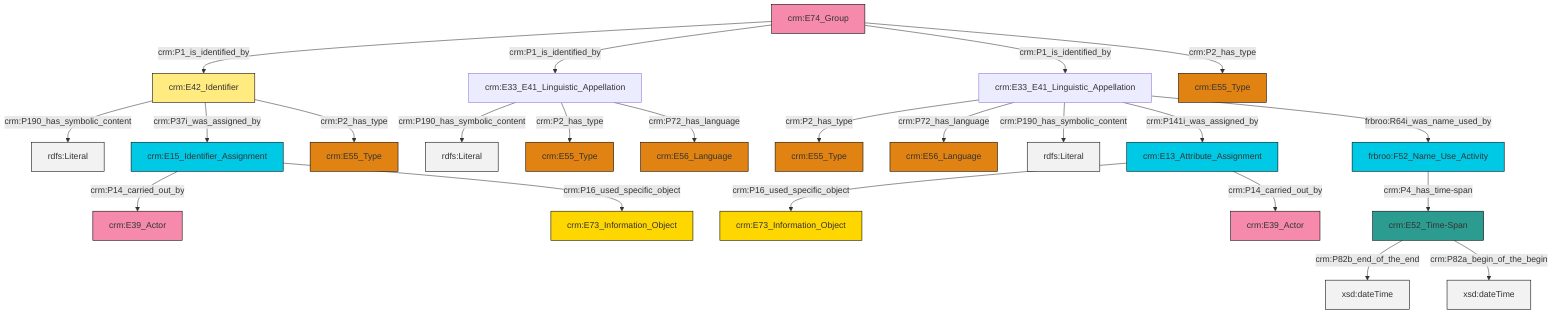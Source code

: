 graph TD
classDef Literal fill:#f2f2f2,stroke:#000000;
classDef CRM_Entity fill:#FFFFFF,stroke:#000000;
classDef Temporal_Entity fill:#00C9E6, stroke:#000000;
classDef Type fill:#E18312, stroke:#000000;
classDef Time-Span fill:#2C9C91, stroke:#000000;
classDef Appellation fill:#FFEB7F, stroke:#000000;
classDef Place fill:#008836, stroke:#000000;
classDef Persistent_Item fill:#B266B2, stroke:#000000;
classDef Conceptual_Object fill:#FFD700, stroke:#000000;
classDef Physical_Thing fill:#D2B48C, stroke:#000000;
classDef Actor fill:#f58aad, stroke:#000000;
classDef PC_Classes fill:#4ce600, stroke:#000000;
classDef Multi fill:#cccccc,stroke:#000000;

0["crm:E74_Group"]:::Actor -->|crm:P1_is_identified_by| 1["crm:E42_Identifier"]:::Appellation
2["crm:E15_Identifier_Assignment"]:::Temporal_Entity -->|crm:P14_carried_out_by| 3["crm:E39_Actor"]:::Actor
8["crm:E13_Attribute_Assignment"]:::Temporal_Entity -->|crm:P16_used_specific_object| 4["crm:E73_Information_Object"]:::Conceptual_Object
9["crm:E52_Time-Span"]:::Time-Span -->|crm:P82b_end_of_the_end| 10[xsd:dateTime]:::Literal
8["crm:E13_Attribute_Assignment"]:::Temporal_Entity -->|crm:P14_carried_out_by| 11["crm:E39_Actor"]:::Actor
12["crm:E33_E41_Linguistic_Appellation"]:::Default -->|crm:P2_has_type| 13["crm:E55_Type"]:::Type
0["crm:E74_Group"]:::Actor -->|crm:P1_is_identified_by| 16["crm:E33_E41_Linguistic_Appellation"]:::Default
16["crm:E33_E41_Linguistic_Appellation"]:::Default -->|crm:P190_has_symbolic_content| 17[rdfs:Literal]:::Literal
1["crm:E42_Identifier"]:::Appellation -->|crm:P190_has_symbolic_content| 21[rdfs:Literal]:::Literal
16["crm:E33_E41_Linguistic_Appellation"]:::Default -->|crm:P2_has_type| 14["crm:E55_Type"]:::Type
12["crm:E33_E41_Linguistic_Appellation"]:::Default -->|crm:P72_has_language| 23["crm:E56_Language"]:::Type
12["crm:E33_E41_Linguistic_Appellation"]:::Default -->|crm:P190_has_symbolic_content| 24[rdfs:Literal]:::Literal
1["crm:E42_Identifier"]:::Appellation -->|crm:P37i_was_assigned_by| 2["crm:E15_Identifier_Assignment"]:::Temporal_Entity
16["crm:E33_E41_Linguistic_Appellation"]:::Default -->|crm:P72_has_language| 25["crm:E56_Language"]:::Type
12["crm:E33_E41_Linguistic_Appellation"]:::Default -->|crm:P141i_was_assigned_by| 8["crm:E13_Attribute_Assignment"]:::Temporal_Entity
0["crm:E74_Group"]:::Actor -->|crm:P1_is_identified_by| 12["crm:E33_E41_Linguistic_Appellation"]:::Default
9["crm:E52_Time-Span"]:::Time-Span -->|crm:P82a_begin_of_the_begin| 37[xsd:dateTime]:::Literal
0["crm:E74_Group"]:::Actor -->|crm:P2_has_type| 32["crm:E55_Type"]:::Type
1["crm:E42_Identifier"]:::Appellation -->|crm:P2_has_type| 29["crm:E55_Type"]:::Type
6["frbroo:F52_Name_Use_Activity"]:::Temporal_Entity -->|crm:P4_has_time-span| 9["crm:E52_Time-Span"]:::Time-Span
2["crm:E15_Identifier_Assignment"]:::Temporal_Entity -->|crm:P16_used_specific_object| 39["crm:E73_Information_Object"]:::Conceptual_Object
12["crm:E33_E41_Linguistic_Appellation"]:::Default -->|frbroo:R64i_was_name_used_by| 6["frbroo:F52_Name_Use_Activity"]:::Temporal_Entity
